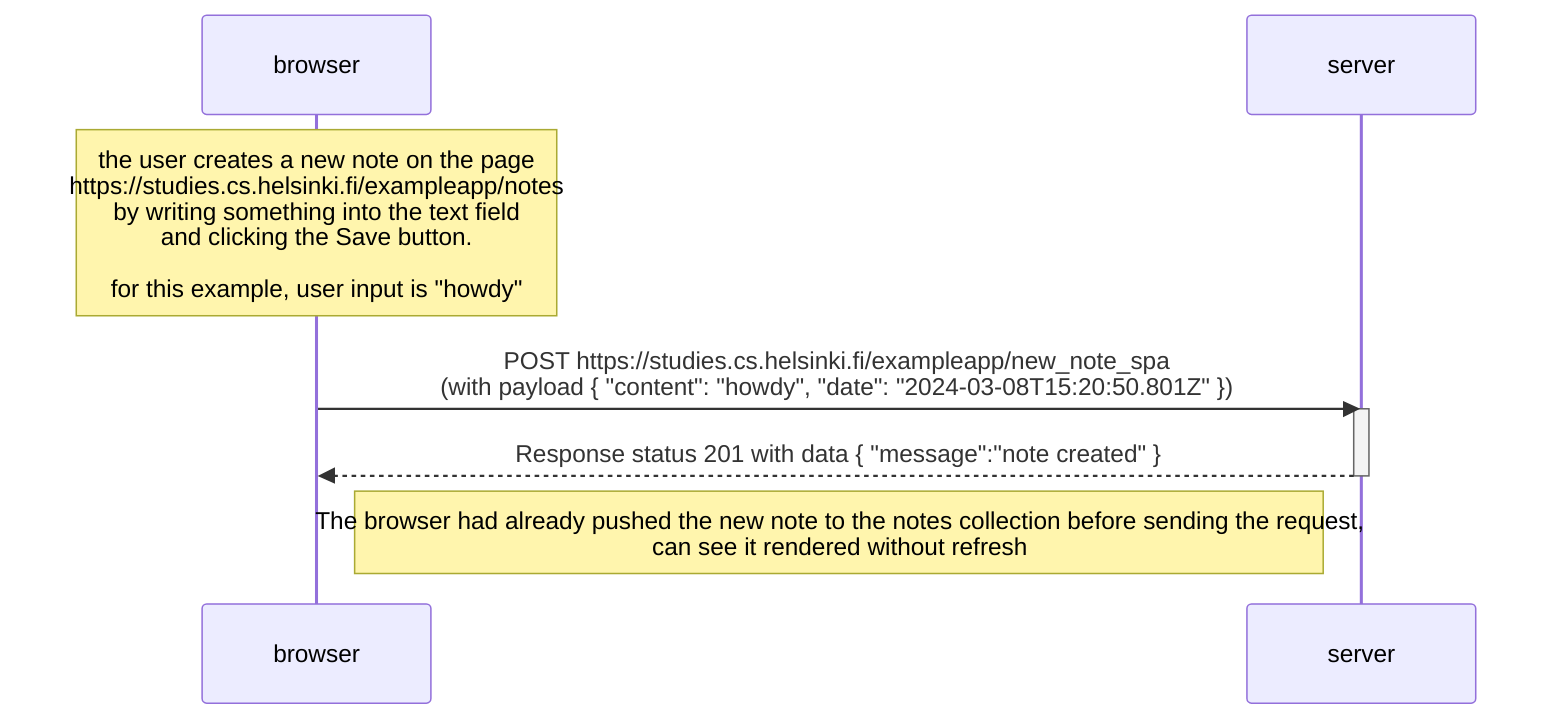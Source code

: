 sequenceDiagram
    Note over browser: the user creates a new note on the page <br> https://studies.cs.helsinki.fi/exampleapp/notes <br> by writing something into the text field <br> and clicking the Save button. <br><br> for this example, user input is "howdy"

    participant browser
    participant server

    browser->>server: POST https://studies.cs.helsinki.fi/exampleapp/new_note_spa <br> (with payload { "content": "howdy", "date": "2024-03-08T15:20:50.801Z" })
    activate server
    server-->>browser: Response status 201 with data { "message":"note created" }
    deactivate server

    Note right of browser: The browser had already pushed the new note to the notes collection before sending the request, <br> can see it rendered without refresh